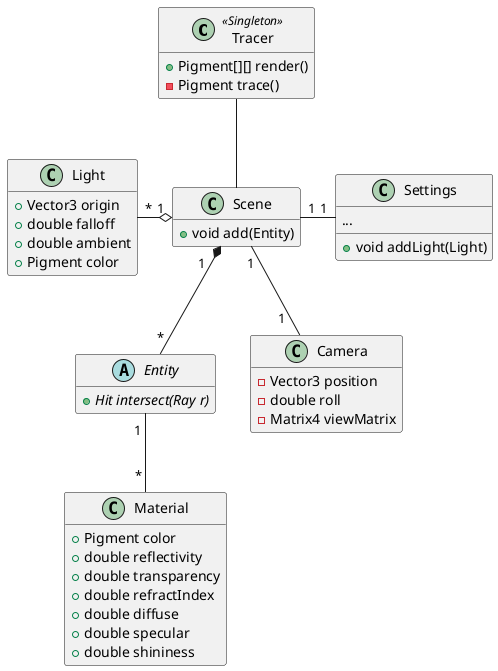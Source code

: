 @startuml

set namespaceSeparator none
hide empty members

class Tracer <<Singleton>> {
    + Pigment[][] render()
    - Pigment trace()
}

hide Tracer fields

class Scene {
    + void add(Entity)
}

hide Scene fields

class Settings {
    ...
    + void addLight(Light)
}

class Light {
    + Vector3 origin
    + double falloff
    + double ambient
    + Pigment color
}

hide Light methods

abstract class Entity {
    + {abstract} Hit intersect(Ray r)
}

hide Entity attributes

class Material {
    + Pigment color
    + double reflectivity
    + double transparency
    + double refractIndex
    + double diffuse
    + double specular
    + double shininess
}

hide Material methods

class Camera {
    - Vector3 position
    - double roll
    - Matrix4 viewMatrix
}

hide Camera methods


Entity "1 " -- " * " Material

Scene "1" o-left- "*" Light
Scene "1" -- "1   " Camera
Scene "1   " *-- "*" Entity

Scene "1" -right- "1" Settings
Tracer -- Scene


@enduml